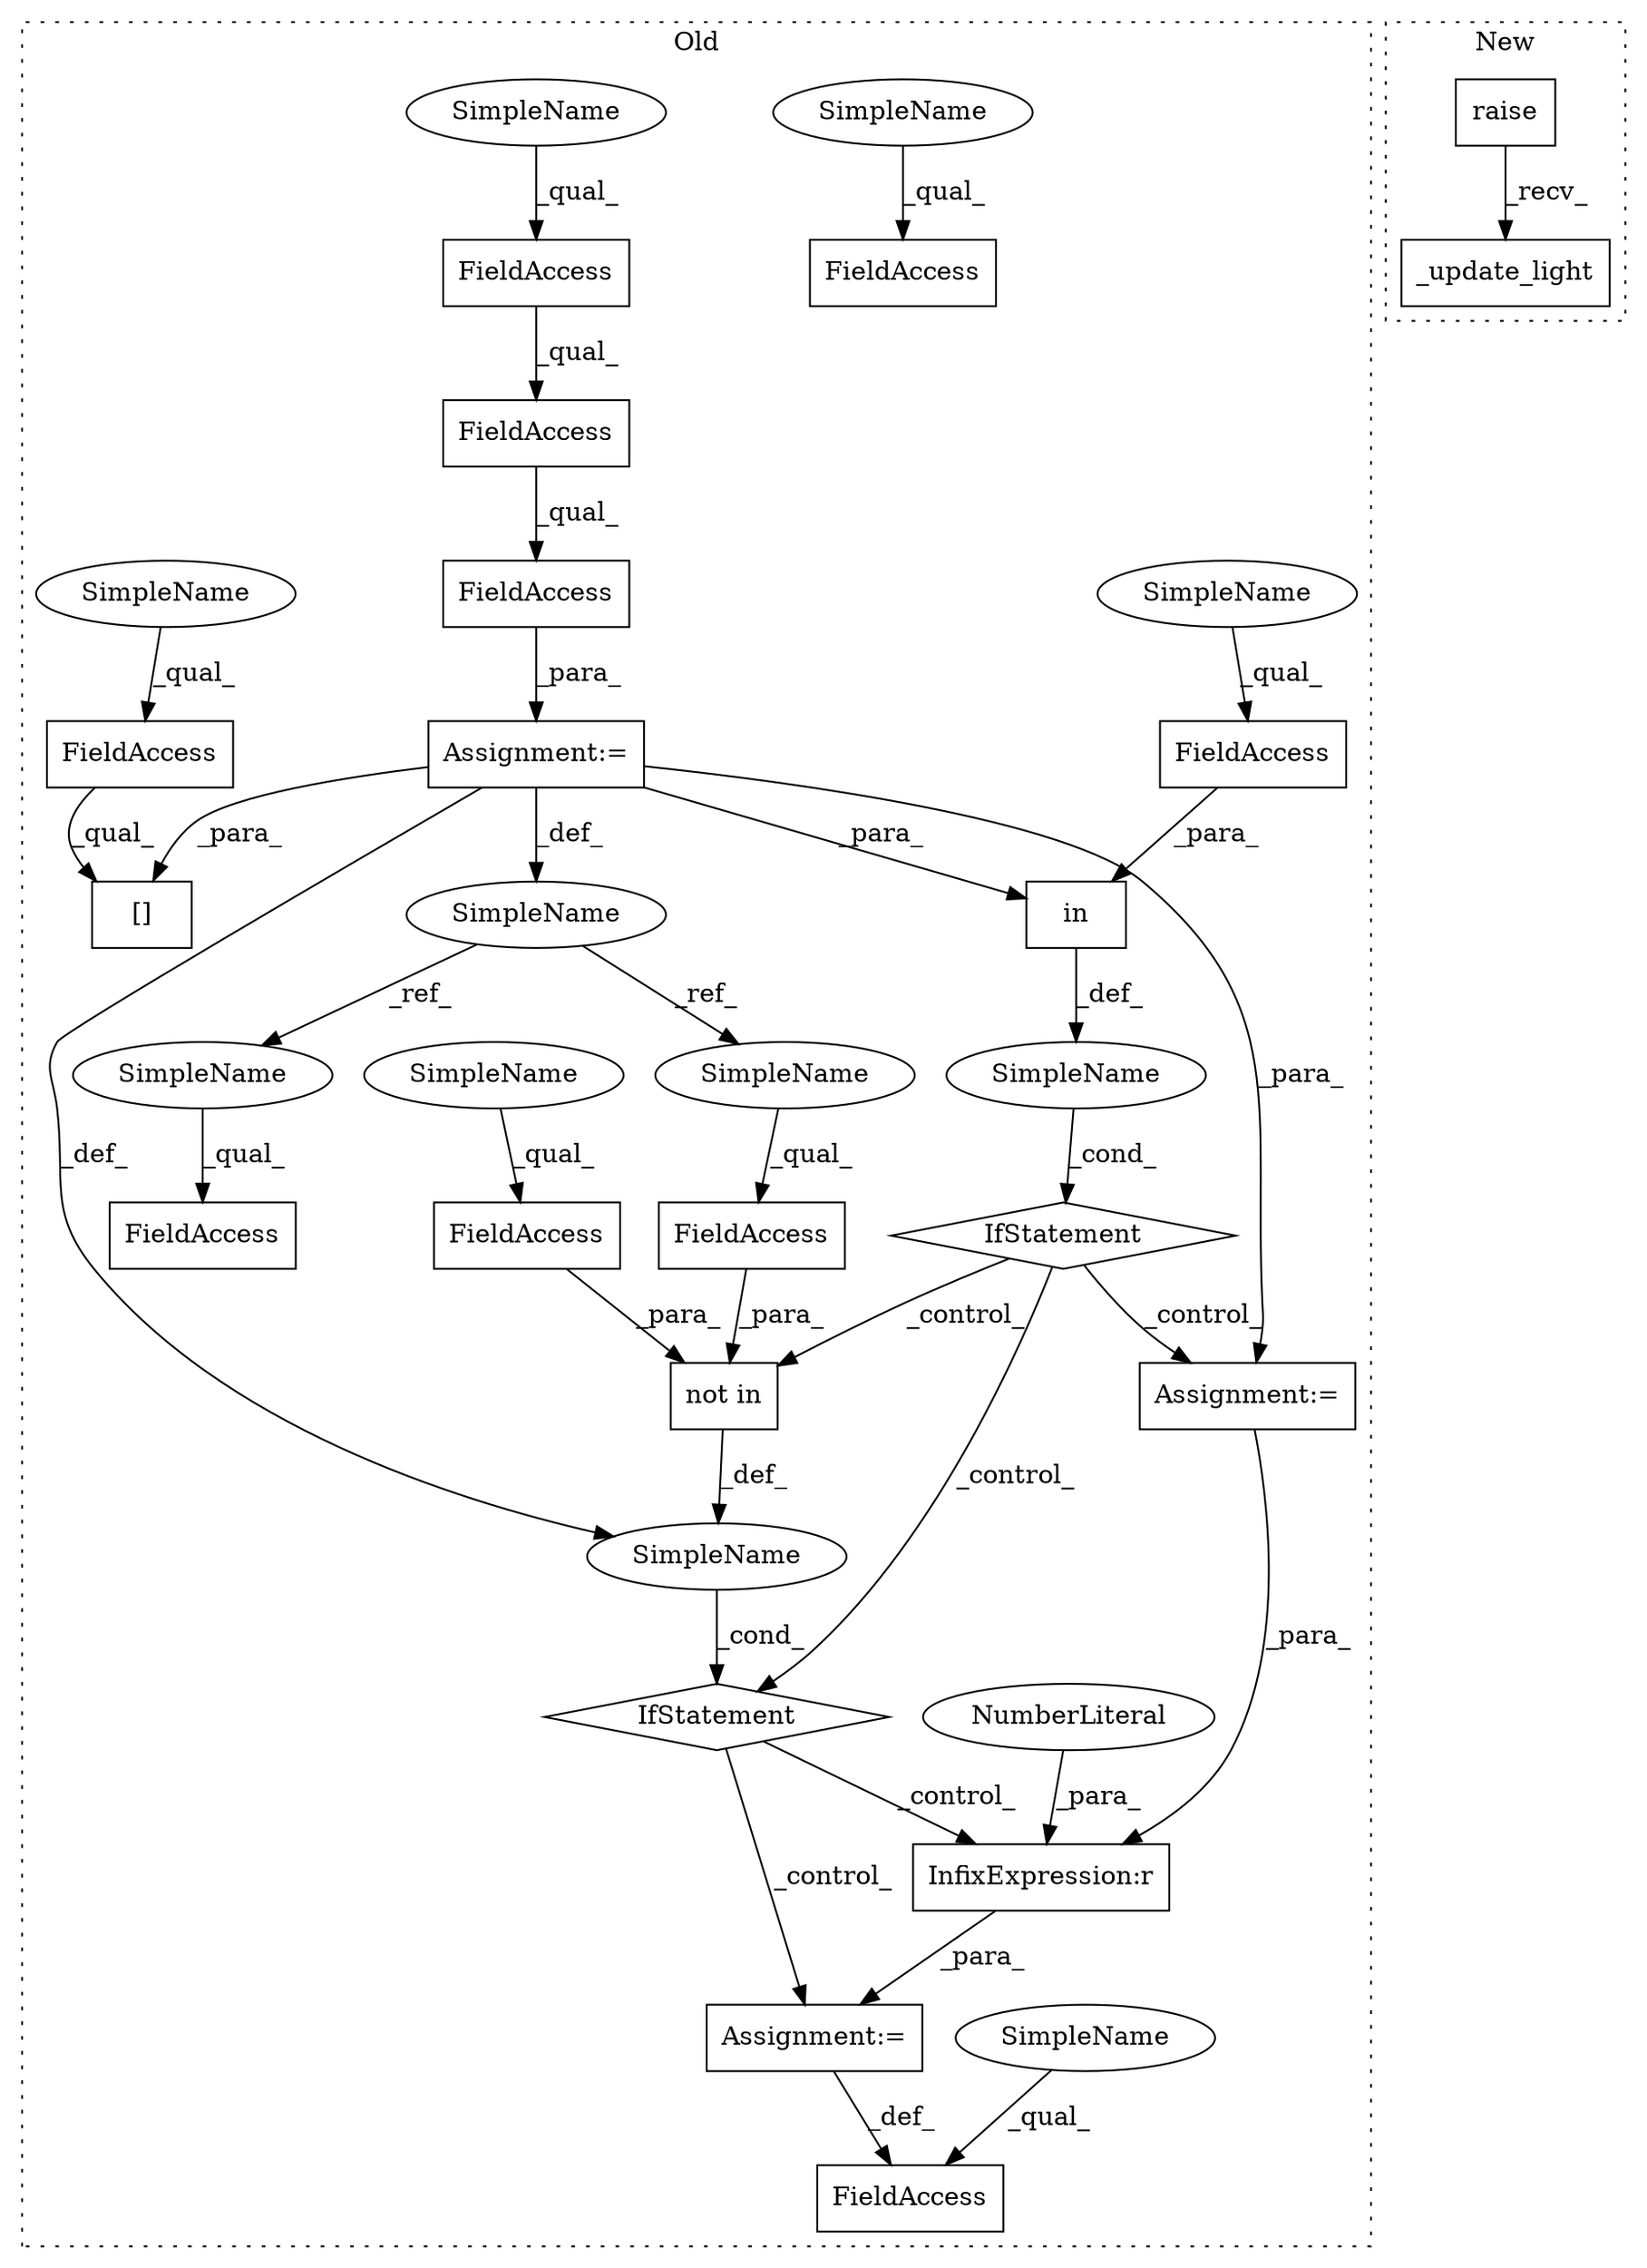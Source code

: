 digraph G {
subgraph cluster0 {
1 [label="not in" a="108" s="8694" l="35" shape="box"];
3 [label="SimpleName" a="42" s="" l="" shape="ellipse"];
4 [label="Assignment:=" a="7" s="8652" l="1" shape="box"];
5 [label="in" a="105" s="8562" l="29" shape="box"];
6 [label="InfixExpression:r" a="27" s="8817" l="3" shape="box"];
7 [label="NumberLiteral" a="34" s="8820" l="1" shape="ellipse"];
8 [label="FieldAccess" a="22" s="8579" l="12" shape="box"];
9 [label="FieldAccess" a="22" s="8608" l="12" shape="box"];
10 [label="FieldAccess" a="22" s="8694" l="15" shape="box"];
11 [label="SimpleName" a="42" s="8474" l="7" shape="ellipse"];
12 [label="FieldAccess" a="22" s="8741" l="16" shape="box"];
13 [label="[]" a="2" s="8608,8634" l="13,1" shape="box"];
14 [label="SimpleName" a="42" s="" l="" shape="ellipse"];
15 [label="IfStatement" a="25" s="8683,8778" l="4,2" shape="diamond"];
16 [label="FieldAccess" a="22" s="8717" l="12" shape="box"];
17 [label="FieldAccess" a="22" s="8790" l="11" shape="box"];
18 [label="FieldAccess" a="22" s="8765" l="12" shape="box"];
19 [label="FieldAccess" a="22" s="8482" l="12" shape="box"];
20 [label="FieldAccess" a="22" s="8482" l="18" shape="box"];
21 [label="FieldAccess" a="22" s="8482" l="25" shape="box"];
23 [label="IfStatement" a="25" s="8513,8592" l="4,2" shape="diamond"];
24 [label="Assignment:=" a="7" s="8481" l="1" shape="box"];
25 [label="Assignment:=" a="7" s="8801" l="1" shape="box"];
26 [label="SimpleName" a="42" s="8741" l="7" shape="ellipse"];
27 [label="SimpleName" a="42" s="8694" l="7" shape="ellipse"];
28 [label="SimpleName" a="42" s="8765" l="4" shape="ellipse"];
29 [label="SimpleName" a="42" s="8608" l="4" shape="ellipse"];
30 [label="SimpleName" a="42" s="8482" l="4" shape="ellipse"];
31 [label="SimpleName" a="42" s="8579" l="4" shape="ellipse"];
32 [label="SimpleName" a="42" s="8790" l="4" shape="ellipse"];
33 [label="SimpleName" a="42" s="8717" l="4" shape="ellipse"];
label = "Old";
style="dotted";
}
subgraph cluster1 {
2 [label="_update_light" a="32" s="10481" l="15" shape="box"];
22 [label="raise" a="32" s="10473" l="7" shape="box"];
label = "New";
style="dotted";
}
1 -> 14 [label="_def_"];
3 -> 23 [label="_cond_"];
4 -> 6 [label="_para_"];
5 -> 3 [label="_def_"];
6 -> 25 [label="_para_"];
7 -> 6 [label="_para_"];
8 -> 5 [label="_para_"];
9 -> 13 [label="_qual_"];
10 -> 1 [label="_para_"];
11 -> 26 [label="_ref_"];
11 -> 27 [label="_ref_"];
14 -> 15 [label="_cond_"];
15 -> 25 [label="_control_"];
15 -> 6 [label="_control_"];
16 -> 1 [label="_para_"];
19 -> 20 [label="_qual_"];
20 -> 21 [label="_qual_"];
21 -> 24 [label="_para_"];
22 -> 2 [label="_recv_"];
23 -> 4 [label="_control_"];
23 -> 15 [label="_control_"];
23 -> 1 [label="_control_"];
24 -> 5 [label="_para_"];
24 -> 4 [label="_para_"];
24 -> 14 [label="_def_"];
24 -> 11 [label="_def_"];
24 -> 13 [label="_para_"];
25 -> 17 [label="_def_"];
26 -> 12 [label="_qual_"];
27 -> 10 [label="_qual_"];
28 -> 18 [label="_qual_"];
29 -> 9 [label="_qual_"];
30 -> 19 [label="_qual_"];
31 -> 8 [label="_qual_"];
32 -> 17 [label="_qual_"];
33 -> 16 [label="_qual_"];
}